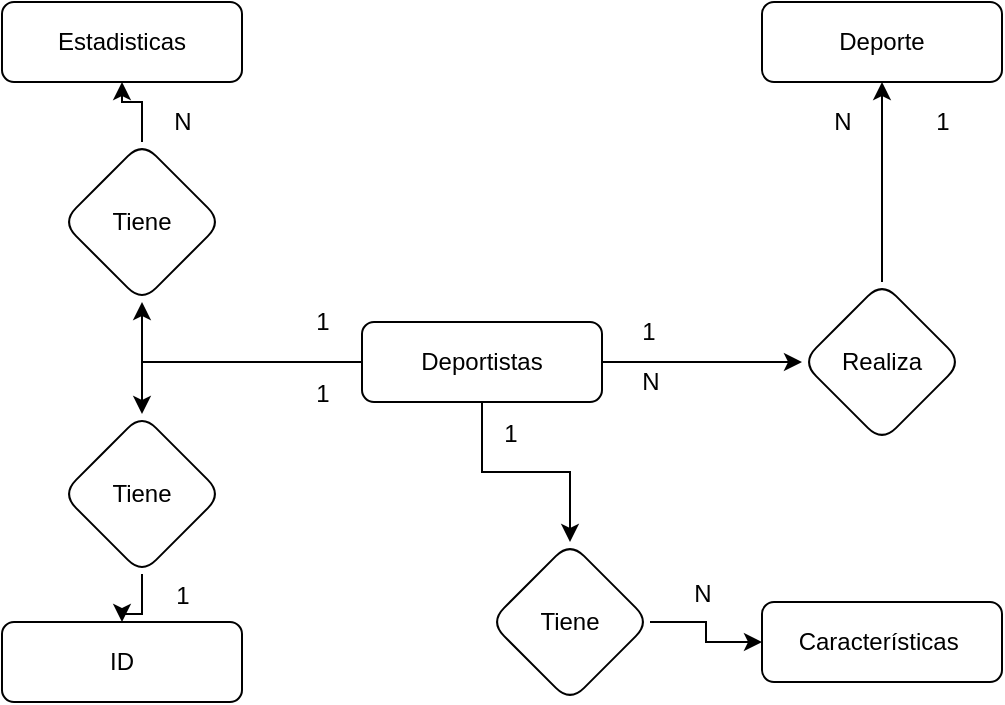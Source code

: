 <mxfile version="20.0.1" type="github">
  <diagram id="C5RBs43oDa-KdzZeNtuy" name="Page-1">
    <mxGraphModel dx="1038" dy="539" grid="1" gridSize="10" guides="1" tooltips="1" connect="1" arrows="1" fold="1" page="1" pageScale="1" pageWidth="827" pageHeight="1169" math="0" shadow="0">
      <root>
        <mxCell id="WIyWlLk6GJQsqaUBKTNV-0" />
        <mxCell id="WIyWlLk6GJQsqaUBKTNV-1" parent="WIyWlLk6GJQsqaUBKTNV-0" />
        <mxCell id="WIyWlLk6GJQsqaUBKTNV-3" value="Estadisticas" style="rounded=1;whiteSpace=wrap;html=1;fontSize=12;glass=0;strokeWidth=1;shadow=0;" parent="WIyWlLk6GJQsqaUBKTNV-1" vertex="1">
          <mxGeometry x="90" y="60" width="120" height="40" as="geometry" />
        </mxCell>
        <mxCell id="xLu6-i7ImUy8HdTEaYHx-5" value="" style="edgeStyle=orthogonalEdgeStyle;rounded=0;orthogonalLoop=1;jettySize=auto;html=1;" edge="1" parent="WIyWlLk6GJQsqaUBKTNV-1" source="WIyWlLk6GJQsqaUBKTNV-7" target="xLu6-i7ImUy8HdTEaYHx-4">
          <mxGeometry relative="1" as="geometry" />
        </mxCell>
        <mxCell id="xLu6-i7ImUy8HdTEaYHx-10" value="" style="edgeStyle=orthogonalEdgeStyle;rounded=0;orthogonalLoop=1;jettySize=auto;html=1;" edge="1" parent="WIyWlLk6GJQsqaUBKTNV-1" source="WIyWlLk6GJQsqaUBKTNV-7" target="xLu6-i7ImUy8HdTEaYHx-9">
          <mxGeometry relative="1" as="geometry" />
        </mxCell>
        <mxCell id="xLu6-i7ImUy8HdTEaYHx-17" value="" style="edgeStyle=orthogonalEdgeStyle;rounded=0;orthogonalLoop=1;jettySize=auto;html=1;" edge="1" parent="WIyWlLk6GJQsqaUBKTNV-1" source="WIyWlLk6GJQsqaUBKTNV-7" target="xLu6-i7ImUy8HdTEaYHx-16">
          <mxGeometry relative="1" as="geometry" />
        </mxCell>
        <mxCell id="xLu6-i7ImUy8HdTEaYHx-22" value="" style="edgeStyle=orthogonalEdgeStyle;rounded=0;orthogonalLoop=1;jettySize=auto;html=1;" edge="1" parent="WIyWlLk6GJQsqaUBKTNV-1" source="WIyWlLk6GJQsqaUBKTNV-7" target="xLu6-i7ImUy8HdTEaYHx-21">
          <mxGeometry relative="1" as="geometry" />
        </mxCell>
        <mxCell id="WIyWlLk6GJQsqaUBKTNV-7" value="Deportistas" style="rounded=1;whiteSpace=wrap;html=1;fontSize=12;glass=0;strokeWidth=1;shadow=0;" parent="WIyWlLk6GJQsqaUBKTNV-1" vertex="1">
          <mxGeometry x="270" y="220" width="120" height="40" as="geometry" />
        </mxCell>
        <mxCell id="xLu6-i7ImUy8HdTEaYHx-0" value="Deporte" style="rounded=1;whiteSpace=wrap;html=1;fontSize=12;glass=0;strokeWidth=1;shadow=0;" vertex="1" parent="WIyWlLk6GJQsqaUBKTNV-1">
          <mxGeometry x="470" y="60" width="120" height="40" as="geometry" />
        </mxCell>
        <mxCell id="xLu6-i7ImUy8HdTEaYHx-2" value="Características&amp;nbsp;" style="rounded=1;whiteSpace=wrap;html=1;fontSize=12;glass=0;strokeWidth=1;shadow=0;" vertex="1" parent="WIyWlLk6GJQsqaUBKTNV-1">
          <mxGeometry x="470" y="360" width="120" height="40" as="geometry" />
        </mxCell>
        <mxCell id="xLu6-i7ImUy8HdTEaYHx-3" value="ID" style="rounded=1;whiteSpace=wrap;html=1;fontSize=12;glass=0;strokeWidth=1;shadow=0;" vertex="1" parent="WIyWlLk6GJQsqaUBKTNV-1">
          <mxGeometry x="90" y="370" width="120" height="40" as="geometry" />
        </mxCell>
        <mxCell id="xLu6-i7ImUy8HdTEaYHx-6" value="" style="edgeStyle=orthogonalEdgeStyle;rounded=0;orthogonalLoop=1;jettySize=auto;html=1;" edge="1" parent="WIyWlLk6GJQsqaUBKTNV-1" source="xLu6-i7ImUy8HdTEaYHx-4" target="WIyWlLk6GJQsqaUBKTNV-3">
          <mxGeometry relative="1" as="geometry" />
        </mxCell>
        <mxCell id="xLu6-i7ImUy8HdTEaYHx-4" value="Tiene" style="rhombus;whiteSpace=wrap;html=1;rounded=1;glass=0;strokeWidth=1;shadow=0;" vertex="1" parent="WIyWlLk6GJQsqaUBKTNV-1">
          <mxGeometry x="120" y="130" width="80" height="80" as="geometry" />
        </mxCell>
        <mxCell id="xLu6-i7ImUy8HdTEaYHx-7" value="1" style="text;html=1;resizable=0;autosize=1;align=center;verticalAlign=middle;points=[];fillColor=none;strokeColor=none;rounded=0;" vertex="1" parent="WIyWlLk6GJQsqaUBKTNV-1">
          <mxGeometry x="240" y="210" width="20" height="20" as="geometry" />
        </mxCell>
        <mxCell id="xLu6-i7ImUy8HdTEaYHx-8" value="N" style="text;html=1;resizable=0;autosize=1;align=center;verticalAlign=middle;points=[];fillColor=none;strokeColor=none;rounded=0;" vertex="1" parent="WIyWlLk6GJQsqaUBKTNV-1">
          <mxGeometry x="170" y="110" width="20" height="20" as="geometry" />
        </mxCell>
        <mxCell id="xLu6-i7ImUy8HdTEaYHx-11" value="" style="edgeStyle=orthogonalEdgeStyle;rounded=0;orthogonalLoop=1;jettySize=auto;html=1;" edge="1" parent="WIyWlLk6GJQsqaUBKTNV-1" source="xLu6-i7ImUy8HdTEaYHx-9" target="xLu6-i7ImUy8HdTEaYHx-0">
          <mxGeometry relative="1" as="geometry" />
        </mxCell>
        <mxCell id="xLu6-i7ImUy8HdTEaYHx-9" value="Realiza" style="rhombus;whiteSpace=wrap;html=1;rounded=1;glass=0;strokeWidth=1;shadow=0;" vertex="1" parent="WIyWlLk6GJQsqaUBKTNV-1">
          <mxGeometry x="490" y="200" width="80" height="80" as="geometry" />
        </mxCell>
        <mxCell id="xLu6-i7ImUy8HdTEaYHx-12" value="1" style="text;html=1;resizable=0;autosize=1;align=center;verticalAlign=middle;points=[];fillColor=none;strokeColor=none;rounded=0;" vertex="1" parent="WIyWlLk6GJQsqaUBKTNV-1">
          <mxGeometry x="403" y="215" width="20" height="20" as="geometry" />
        </mxCell>
        <mxCell id="xLu6-i7ImUy8HdTEaYHx-13" value="N" style="text;html=1;resizable=0;autosize=1;align=center;verticalAlign=middle;points=[];fillColor=none;strokeColor=none;rounded=0;" vertex="1" parent="WIyWlLk6GJQsqaUBKTNV-1">
          <mxGeometry x="500" y="110" width="20" height="20" as="geometry" />
        </mxCell>
        <mxCell id="xLu6-i7ImUy8HdTEaYHx-14" value="1" style="text;html=1;resizable=0;autosize=1;align=center;verticalAlign=middle;points=[];fillColor=none;strokeColor=none;rounded=0;" vertex="1" parent="WIyWlLk6GJQsqaUBKTNV-1">
          <mxGeometry x="550" y="110" width="20" height="20" as="geometry" />
        </mxCell>
        <mxCell id="xLu6-i7ImUy8HdTEaYHx-15" value="N" style="text;html=1;resizable=0;autosize=1;align=center;verticalAlign=middle;points=[];fillColor=none;strokeColor=none;rounded=0;" vertex="1" parent="WIyWlLk6GJQsqaUBKTNV-1">
          <mxGeometry x="404" y="240" width="20" height="20" as="geometry" />
        </mxCell>
        <mxCell id="xLu6-i7ImUy8HdTEaYHx-18" value="" style="edgeStyle=orthogonalEdgeStyle;rounded=0;orthogonalLoop=1;jettySize=auto;html=1;" edge="1" parent="WIyWlLk6GJQsqaUBKTNV-1" source="xLu6-i7ImUy8HdTEaYHx-16" target="xLu6-i7ImUy8HdTEaYHx-3">
          <mxGeometry relative="1" as="geometry" />
        </mxCell>
        <mxCell id="xLu6-i7ImUy8HdTEaYHx-16" value="Tiene" style="rhombus;whiteSpace=wrap;html=1;rounded=1;glass=0;strokeWidth=1;shadow=0;" vertex="1" parent="WIyWlLk6GJQsqaUBKTNV-1">
          <mxGeometry x="120" y="266" width="80" height="80" as="geometry" />
        </mxCell>
        <mxCell id="xLu6-i7ImUy8HdTEaYHx-19" value="1" style="text;html=1;resizable=0;autosize=1;align=center;verticalAlign=middle;points=[];fillColor=none;strokeColor=none;rounded=0;" vertex="1" parent="WIyWlLk6GJQsqaUBKTNV-1">
          <mxGeometry x="240" y="246" width="20" height="20" as="geometry" />
        </mxCell>
        <mxCell id="xLu6-i7ImUy8HdTEaYHx-20" value="1" style="text;html=1;resizable=0;autosize=1;align=center;verticalAlign=middle;points=[];fillColor=none;strokeColor=none;rounded=0;" vertex="1" parent="WIyWlLk6GJQsqaUBKTNV-1">
          <mxGeometry x="170" y="347" width="20" height="20" as="geometry" />
        </mxCell>
        <mxCell id="xLu6-i7ImUy8HdTEaYHx-23" value="" style="edgeStyle=orthogonalEdgeStyle;rounded=0;orthogonalLoop=1;jettySize=auto;html=1;" edge="1" parent="WIyWlLk6GJQsqaUBKTNV-1" source="xLu6-i7ImUy8HdTEaYHx-21" target="xLu6-i7ImUy8HdTEaYHx-2">
          <mxGeometry relative="1" as="geometry" />
        </mxCell>
        <mxCell id="xLu6-i7ImUy8HdTEaYHx-21" value="Tiene" style="rhombus;whiteSpace=wrap;html=1;rounded=1;glass=0;strokeWidth=1;shadow=0;" vertex="1" parent="WIyWlLk6GJQsqaUBKTNV-1">
          <mxGeometry x="334" y="330" width="80" height="80" as="geometry" />
        </mxCell>
        <mxCell id="xLu6-i7ImUy8HdTEaYHx-24" value="1" style="text;html=1;resizable=0;autosize=1;align=center;verticalAlign=middle;points=[];fillColor=none;strokeColor=none;rounded=0;" vertex="1" parent="WIyWlLk6GJQsqaUBKTNV-1">
          <mxGeometry x="334" y="266" width="20" height="20" as="geometry" />
        </mxCell>
        <mxCell id="xLu6-i7ImUy8HdTEaYHx-26" value="N" style="text;html=1;resizable=0;autosize=1;align=center;verticalAlign=middle;points=[];fillColor=none;strokeColor=none;rounded=0;" vertex="1" parent="WIyWlLk6GJQsqaUBKTNV-1">
          <mxGeometry x="430" y="346" width="20" height="20" as="geometry" />
        </mxCell>
      </root>
    </mxGraphModel>
  </diagram>
</mxfile>
